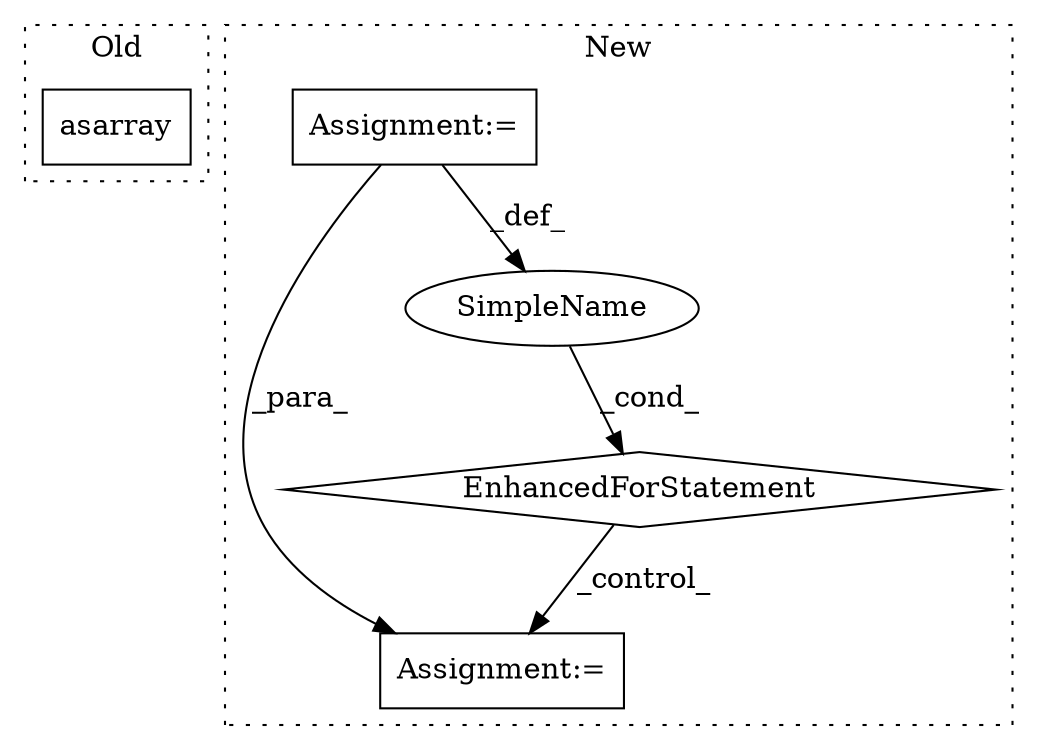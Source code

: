 digraph G {
subgraph cluster0 {
1 [label="asarray" a="32" s="20114,20142" l="8,1" shape="box"];
label = "Old";
style="dotted";
}
subgraph cluster1 {
2 [label="EnhancedForStatement" a="70" s="20596,20725" l="57,2" shape="diamond"];
3 [label="Assignment:=" a="7" s="20596,20725" l="57,2" shape="box"];
4 [label="Assignment:=" a="7" s="20738" l="1" shape="box"];
5 [label="SimpleName" a="42" s="20673" l="10" shape="ellipse"];
label = "New";
style="dotted";
}
2 -> 4 [label="_control_"];
3 -> 5 [label="_def_"];
3 -> 4 [label="_para_"];
5 -> 2 [label="_cond_"];
}